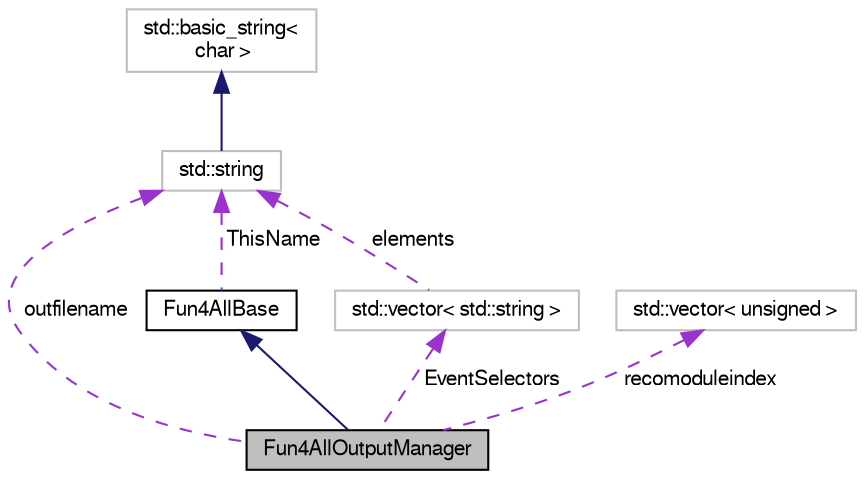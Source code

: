 digraph "Fun4AllOutputManager"
{
  bgcolor="transparent";
  edge [fontname="FreeSans",fontsize="10",labelfontname="FreeSans",labelfontsize="10"];
  node [fontname="FreeSans",fontsize="10",shape=record];
  Node1 [label="Fun4AllOutputManager",height=0.2,width=0.4,color="black", fillcolor="grey75", style="filled" fontcolor="black"];
  Node2 -> Node1 [dir="back",color="midnightblue",fontsize="10",style="solid",fontname="FreeSans"];
  Node2 [label="Fun4AllBase",height=0.2,width=0.4,color="black",URL="$d5/dec/classFun4AllBase.html"];
  Node3 -> Node2 [dir="back",color="darkorchid3",fontsize="10",style="dashed",label=" ThisName" ,fontname="FreeSans"];
  Node3 [label="std::string",height=0.2,width=0.4,color="grey75",tooltip="STL class. "];
  Node4 -> Node3 [dir="back",color="midnightblue",fontsize="10",style="solid",fontname="FreeSans"];
  Node4 [label="std::basic_string\<\l char \>",height=0.2,width=0.4,color="grey75",tooltip="STL class. "];
  Node5 -> Node1 [dir="back",color="darkorchid3",fontsize="10",style="dashed",label=" recomoduleindex" ,fontname="FreeSans"];
  Node5 [label="std::vector\< unsigned \>",height=0.2,width=0.4,color="grey75"];
  Node3 -> Node1 [dir="back",color="darkorchid3",fontsize="10",style="dashed",label=" outfilename" ,fontname="FreeSans"];
  Node6 -> Node1 [dir="back",color="darkorchid3",fontsize="10",style="dashed",label=" EventSelectors" ,fontname="FreeSans"];
  Node6 [label="std::vector\< std::string \>",height=0.2,width=0.4,color="grey75"];
  Node3 -> Node6 [dir="back",color="darkorchid3",fontsize="10",style="dashed",label=" elements" ,fontname="FreeSans"];
}

